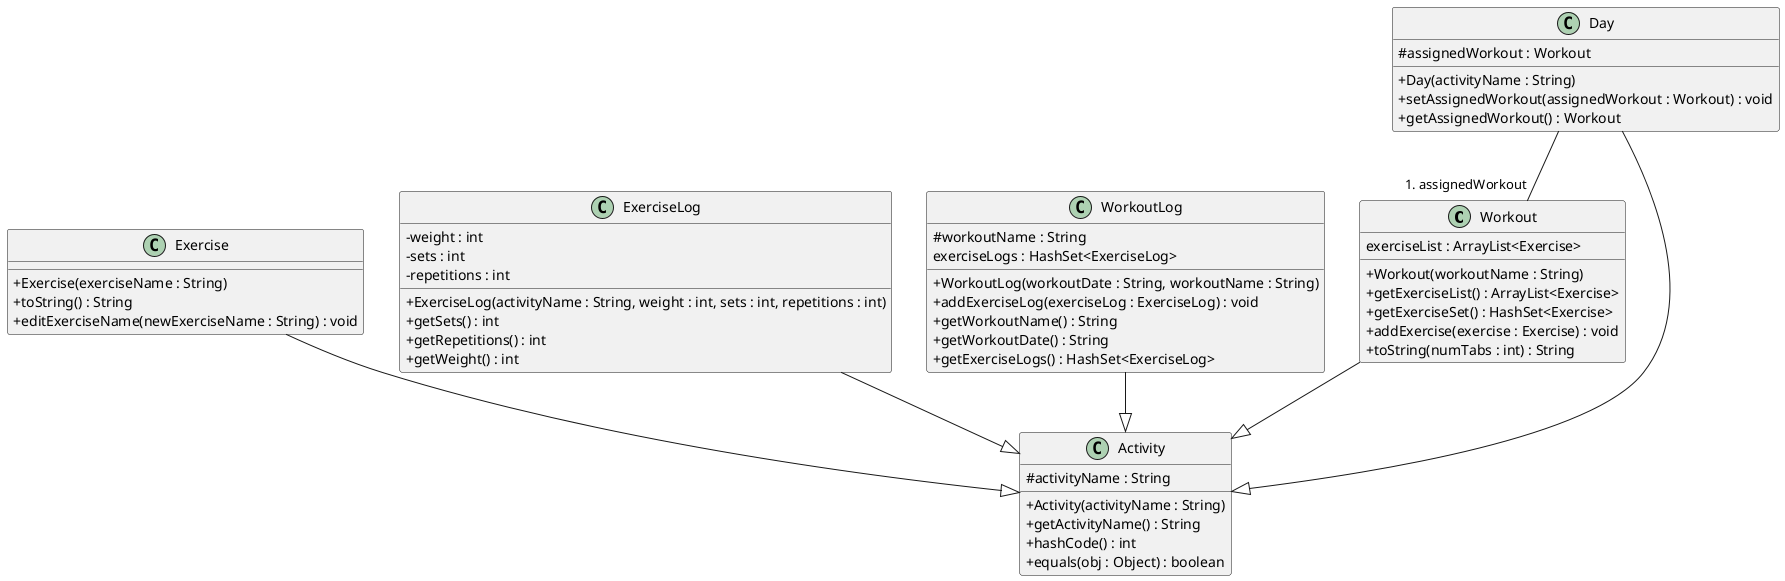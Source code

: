 @startuml
skinparam classAttributeIconSize 0
class Workout{
exerciseList : ArrayList<Exercise>
+ Workout(workoutName : String)
+ getExerciseList() : ArrayList<Exercise>
+ getExerciseSet() : HashSet<Exercise>
+ addExercise(exercise : Exercise) : void
+ toString(numTabs : int) : String
}
Workout --|> Activity
class Exercise{
+ Exercise(exerciseName : String)
+ toString() : String
+ editExerciseName(newExerciseName : String) : void
}
Exercise --|> Activity
class ExerciseLog{
- weight : int
- sets : int
- repetitions : int
+ ExerciseLog(activityName : String, weight : int, sets : int, repetitions : int)
+ getSets() : int
+ getRepetitions() : int
+ getWeight() : int
}
ExerciseLog --|> Activity
class Activity{
# activityName : String
+ Activity(activityName : String)
+ getActivityName() : String
+ hashCode() : int
+ equals(obj : Object) : boolean
}
class WorkoutLog{
# workoutName : String
exerciseLogs : HashSet<ExerciseLog>
+ WorkoutLog(workoutDate : String, workoutName : String)
+ addExerciseLog(exerciseLog : ExerciseLog) : void
+ getWorkoutName() : String
+ getWorkoutDate() : String
+ getExerciseLogs() : HashSet<ExerciseLog>
}
WorkoutLog --|> Activity
class Day{
# assignedWorkout : Workout
+ Day(activityName : String)
+ setAssignedWorkout(assignedWorkout : Workout) : void
+ getAssignedWorkout() : Workout
}
Day --|> Activity
Day--"# assignedWorkout" Workout
@enduml